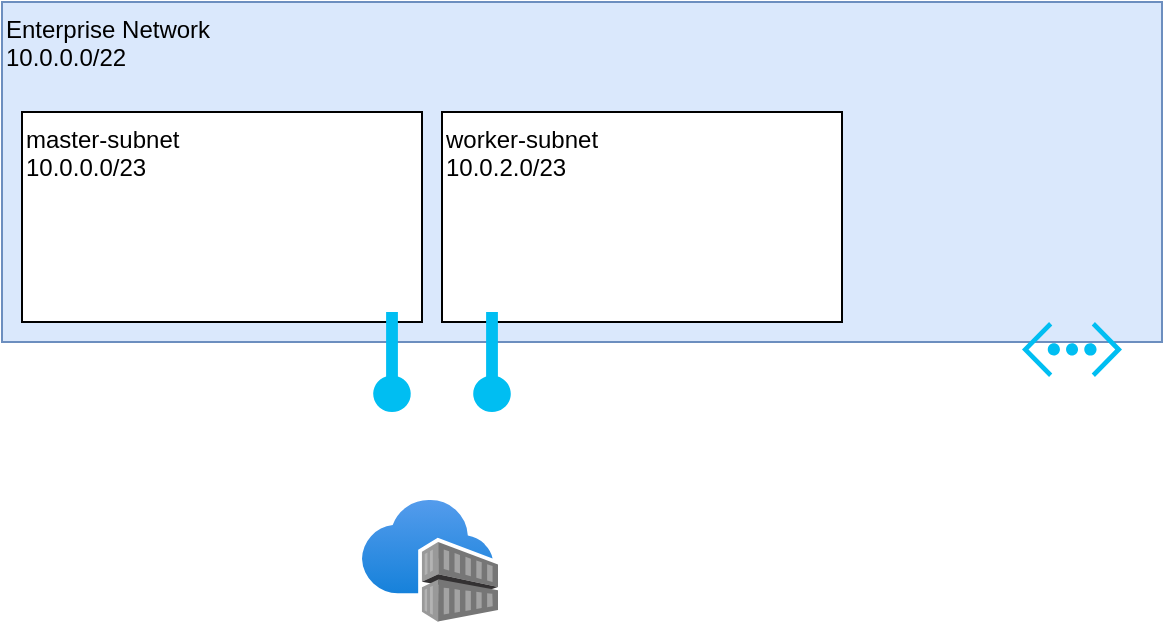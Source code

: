 <mxfile version="14.4.3" type="github">
  <diagram id="lvu1Uq9sEYOPz8YFPqiM" name="Page-1">
    <mxGraphModel dx="702" dy="761" grid="1" gridSize="10" guides="1" tooltips="1" connect="1" arrows="1" fold="1" page="1" pageScale="1" pageWidth="850" pageHeight="1100" math="0" shadow="0">
      <root>
        <mxCell id="0" />
        <mxCell id="1" parent="0" />
        <mxCell id="b3QHdRPmvPjv8o-OY0a0-1" value="Enterprise Network&lt;br&gt;10.0.0.0/22&lt;br&gt;" style="rounded=0;whiteSpace=wrap;html=1;fillColor=#dae8fc;strokeColor=#6c8ebf;verticalAlign=top;align=left;" parent="1" vertex="1">
          <mxGeometry x="50" y="240" width="580" height="170" as="geometry" />
        </mxCell>
        <mxCell id="b3QHdRPmvPjv8o-OY0a0-2" value="master-subnet&lt;br&gt;10.0.0.0/23" style="rounded=0;whiteSpace=wrap;html=1;verticalAlign=top;align=left;" parent="1" vertex="1">
          <mxGeometry x="60" y="295" width="200" height="105" as="geometry" />
        </mxCell>
        <mxCell id="b3QHdRPmvPjv8o-OY0a0-3" value="" style="verticalLabelPosition=bottom;html=1;verticalAlign=top;align=center;strokeColor=none;fillColor=#00BEF2;shape=mxgraph.azure.virtual_network;pointerEvents=1;" parent="1" vertex="1">
          <mxGeometry x="560" y="400" width="50" height="27.5" as="geometry" />
        </mxCell>
        <mxCell id="b3QHdRPmvPjv8o-OY0a0-4" value="worker-subnet&lt;br&gt;10.0.2.0/23" style="rounded=0;whiteSpace=wrap;html=1;align=left;verticalAlign=top;" parent="1" vertex="1">
          <mxGeometry x="270" y="295" width="200" height="105" as="geometry" />
        </mxCell>
        <mxCell id="nJYneQumT8Z_ZIT9xsbs-1" value="" style="aspect=fixed;html=1;points=[];align=center;image;fontSize=12;image=img/lib/azure2/containers/Container_Registries.svg;" vertex="1" parent="1">
          <mxGeometry x="230" y="489" width="68" height="61" as="geometry" />
        </mxCell>
        <mxCell id="nJYneQumT8Z_ZIT9xsbs-2" value="" style="verticalLabelPosition=bottom;html=1;verticalAlign=top;align=center;strokeColor=none;fillColor=#00BEF2;shape=mxgraph.azure.service_endpoint;rotation=-90;" vertex="1" parent="1">
          <mxGeometry x="220" y="410" width="50" height="20" as="geometry" />
        </mxCell>
        <mxCell id="nJYneQumT8Z_ZIT9xsbs-3" value="" style="verticalLabelPosition=bottom;html=1;verticalAlign=top;align=center;strokeColor=none;fillColor=#00BEF2;shape=mxgraph.azure.service_endpoint;rotation=-90;" vertex="1" parent="1">
          <mxGeometry x="270" y="410" width="50" height="20" as="geometry" />
        </mxCell>
      </root>
    </mxGraphModel>
  </diagram>
</mxfile>
